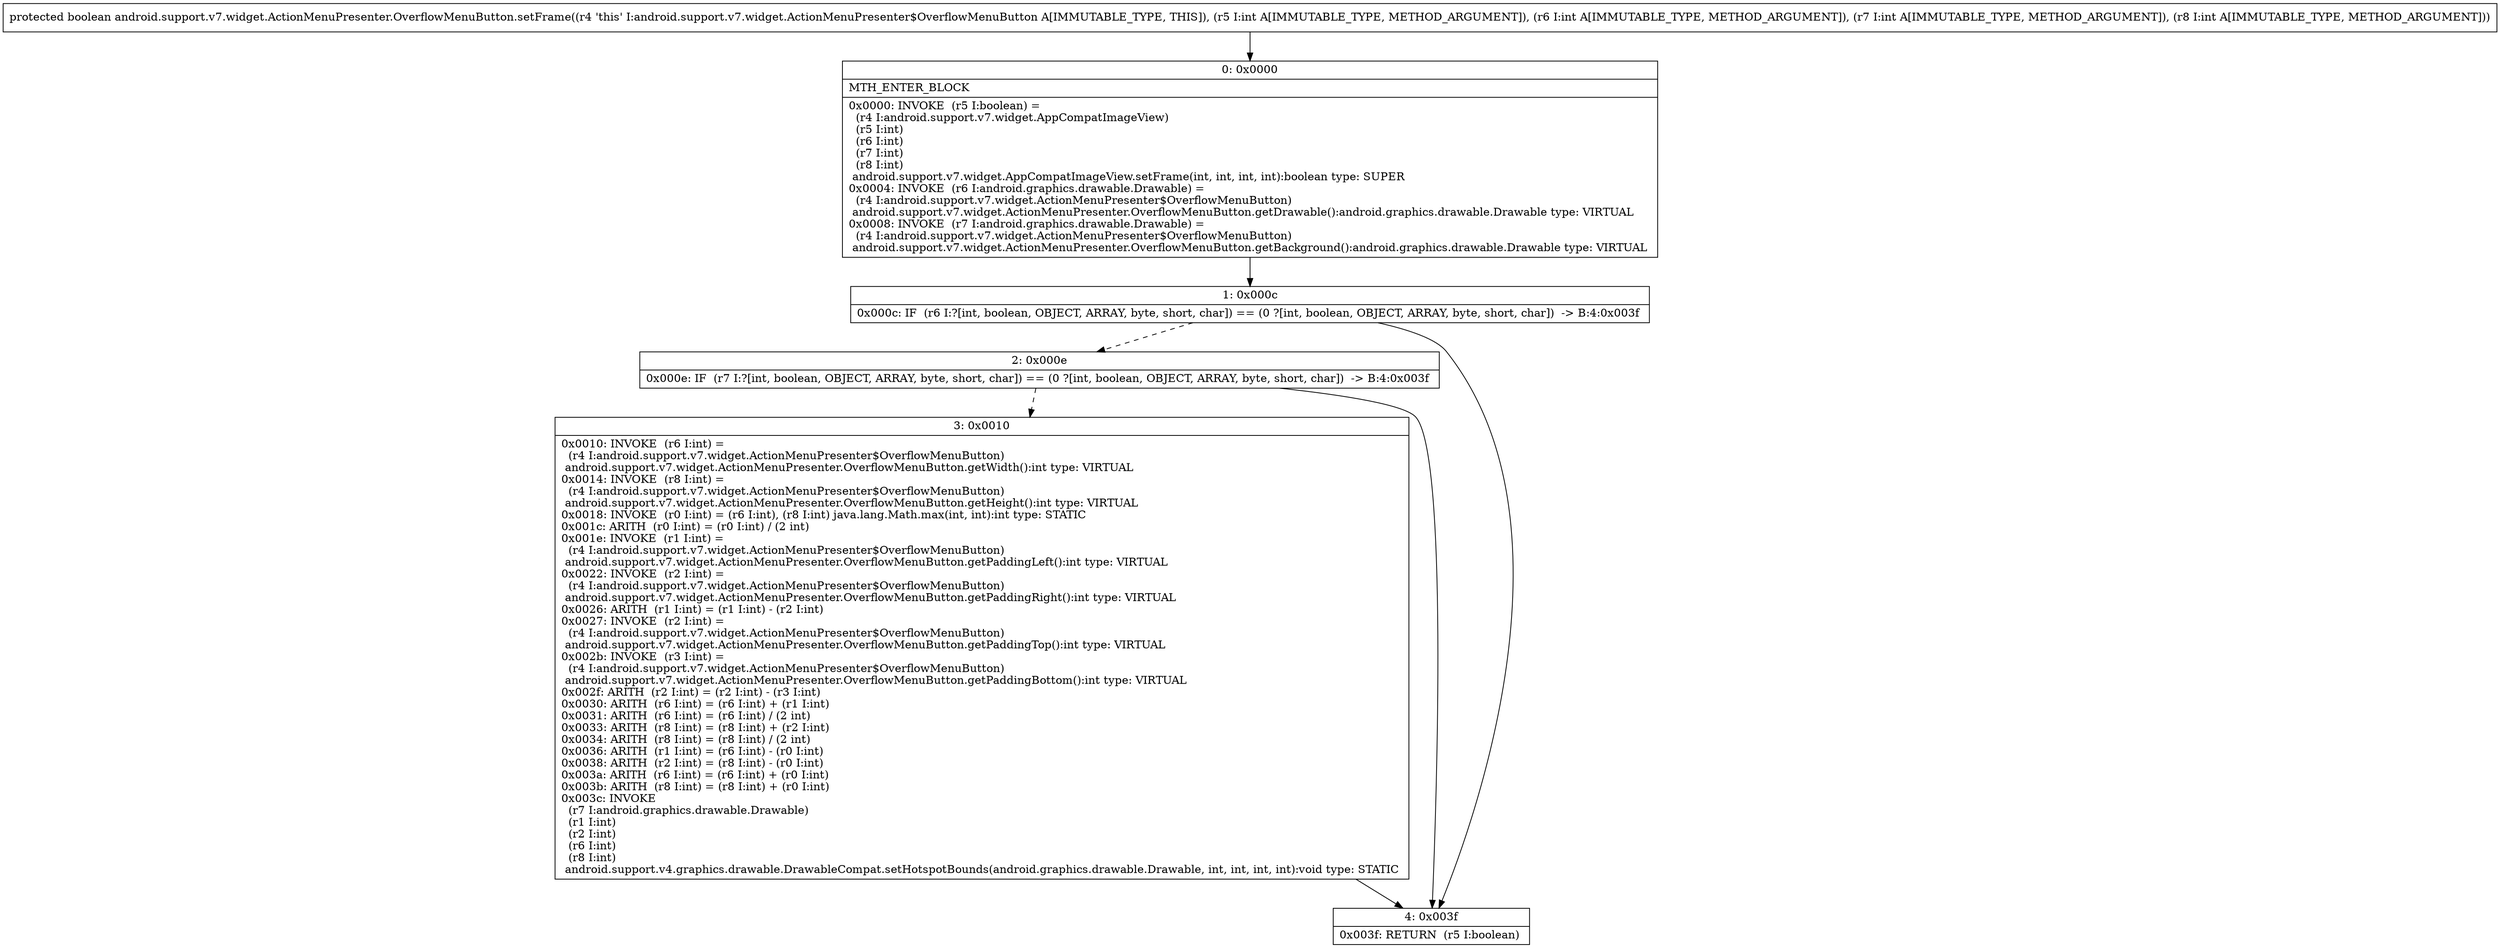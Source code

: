 digraph "CFG forandroid.support.v7.widget.ActionMenuPresenter.OverflowMenuButton.setFrame(IIII)Z" {
Node_0 [shape=record,label="{0\:\ 0x0000|MTH_ENTER_BLOCK\l|0x0000: INVOKE  (r5 I:boolean) = \l  (r4 I:android.support.v7.widget.AppCompatImageView)\l  (r5 I:int)\l  (r6 I:int)\l  (r7 I:int)\l  (r8 I:int)\l android.support.v7.widget.AppCompatImageView.setFrame(int, int, int, int):boolean type: SUPER \l0x0004: INVOKE  (r6 I:android.graphics.drawable.Drawable) = \l  (r4 I:android.support.v7.widget.ActionMenuPresenter$OverflowMenuButton)\l android.support.v7.widget.ActionMenuPresenter.OverflowMenuButton.getDrawable():android.graphics.drawable.Drawable type: VIRTUAL \l0x0008: INVOKE  (r7 I:android.graphics.drawable.Drawable) = \l  (r4 I:android.support.v7.widget.ActionMenuPresenter$OverflowMenuButton)\l android.support.v7.widget.ActionMenuPresenter.OverflowMenuButton.getBackground():android.graphics.drawable.Drawable type: VIRTUAL \l}"];
Node_1 [shape=record,label="{1\:\ 0x000c|0x000c: IF  (r6 I:?[int, boolean, OBJECT, ARRAY, byte, short, char]) == (0 ?[int, boolean, OBJECT, ARRAY, byte, short, char])  \-\> B:4:0x003f \l}"];
Node_2 [shape=record,label="{2\:\ 0x000e|0x000e: IF  (r7 I:?[int, boolean, OBJECT, ARRAY, byte, short, char]) == (0 ?[int, boolean, OBJECT, ARRAY, byte, short, char])  \-\> B:4:0x003f \l}"];
Node_3 [shape=record,label="{3\:\ 0x0010|0x0010: INVOKE  (r6 I:int) = \l  (r4 I:android.support.v7.widget.ActionMenuPresenter$OverflowMenuButton)\l android.support.v7.widget.ActionMenuPresenter.OverflowMenuButton.getWidth():int type: VIRTUAL \l0x0014: INVOKE  (r8 I:int) = \l  (r4 I:android.support.v7.widget.ActionMenuPresenter$OverflowMenuButton)\l android.support.v7.widget.ActionMenuPresenter.OverflowMenuButton.getHeight():int type: VIRTUAL \l0x0018: INVOKE  (r0 I:int) = (r6 I:int), (r8 I:int) java.lang.Math.max(int, int):int type: STATIC \l0x001c: ARITH  (r0 I:int) = (r0 I:int) \/ (2 int) \l0x001e: INVOKE  (r1 I:int) = \l  (r4 I:android.support.v7.widget.ActionMenuPresenter$OverflowMenuButton)\l android.support.v7.widget.ActionMenuPresenter.OverflowMenuButton.getPaddingLeft():int type: VIRTUAL \l0x0022: INVOKE  (r2 I:int) = \l  (r4 I:android.support.v7.widget.ActionMenuPresenter$OverflowMenuButton)\l android.support.v7.widget.ActionMenuPresenter.OverflowMenuButton.getPaddingRight():int type: VIRTUAL \l0x0026: ARITH  (r1 I:int) = (r1 I:int) \- (r2 I:int) \l0x0027: INVOKE  (r2 I:int) = \l  (r4 I:android.support.v7.widget.ActionMenuPresenter$OverflowMenuButton)\l android.support.v7.widget.ActionMenuPresenter.OverflowMenuButton.getPaddingTop():int type: VIRTUAL \l0x002b: INVOKE  (r3 I:int) = \l  (r4 I:android.support.v7.widget.ActionMenuPresenter$OverflowMenuButton)\l android.support.v7.widget.ActionMenuPresenter.OverflowMenuButton.getPaddingBottom():int type: VIRTUAL \l0x002f: ARITH  (r2 I:int) = (r2 I:int) \- (r3 I:int) \l0x0030: ARITH  (r6 I:int) = (r6 I:int) + (r1 I:int) \l0x0031: ARITH  (r6 I:int) = (r6 I:int) \/ (2 int) \l0x0033: ARITH  (r8 I:int) = (r8 I:int) + (r2 I:int) \l0x0034: ARITH  (r8 I:int) = (r8 I:int) \/ (2 int) \l0x0036: ARITH  (r1 I:int) = (r6 I:int) \- (r0 I:int) \l0x0038: ARITH  (r2 I:int) = (r8 I:int) \- (r0 I:int) \l0x003a: ARITH  (r6 I:int) = (r6 I:int) + (r0 I:int) \l0x003b: ARITH  (r8 I:int) = (r8 I:int) + (r0 I:int) \l0x003c: INVOKE  \l  (r7 I:android.graphics.drawable.Drawable)\l  (r1 I:int)\l  (r2 I:int)\l  (r6 I:int)\l  (r8 I:int)\l android.support.v4.graphics.drawable.DrawableCompat.setHotspotBounds(android.graphics.drawable.Drawable, int, int, int, int):void type: STATIC \l}"];
Node_4 [shape=record,label="{4\:\ 0x003f|0x003f: RETURN  (r5 I:boolean) \l}"];
MethodNode[shape=record,label="{protected boolean android.support.v7.widget.ActionMenuPresenter.OverflowMenuButton.setFrame((r4 'this' I:android.support.v7.widget.ActionMenuPresenter$OverflowMenuButton A[IMMUTABLE_TYPE, THIS]), (r5 I:int A[IMMUTABLE_TYPE, METHOD_ARGUMENT]), (r6 I:int A[IMMUTABLE_TYPE, METHOD_ARGUMENT]), (r7 I:int A[IMMUTABLE_TYPE, METHOD_ARGUMENT]), (r8 I:int A[IMMUTABLE_TYPE, METHOD_ARGUMENT])) }"];
MethodNode -> Node_0;
Node_0 -> Node_1;
Node_1 -> Node_2[style=dashed];
Node_1 -> Node_4;
Node_2 -> Node_3[style=dashed];
Node_2 -> Node_4;
Node_3 -> Node_4;
}


